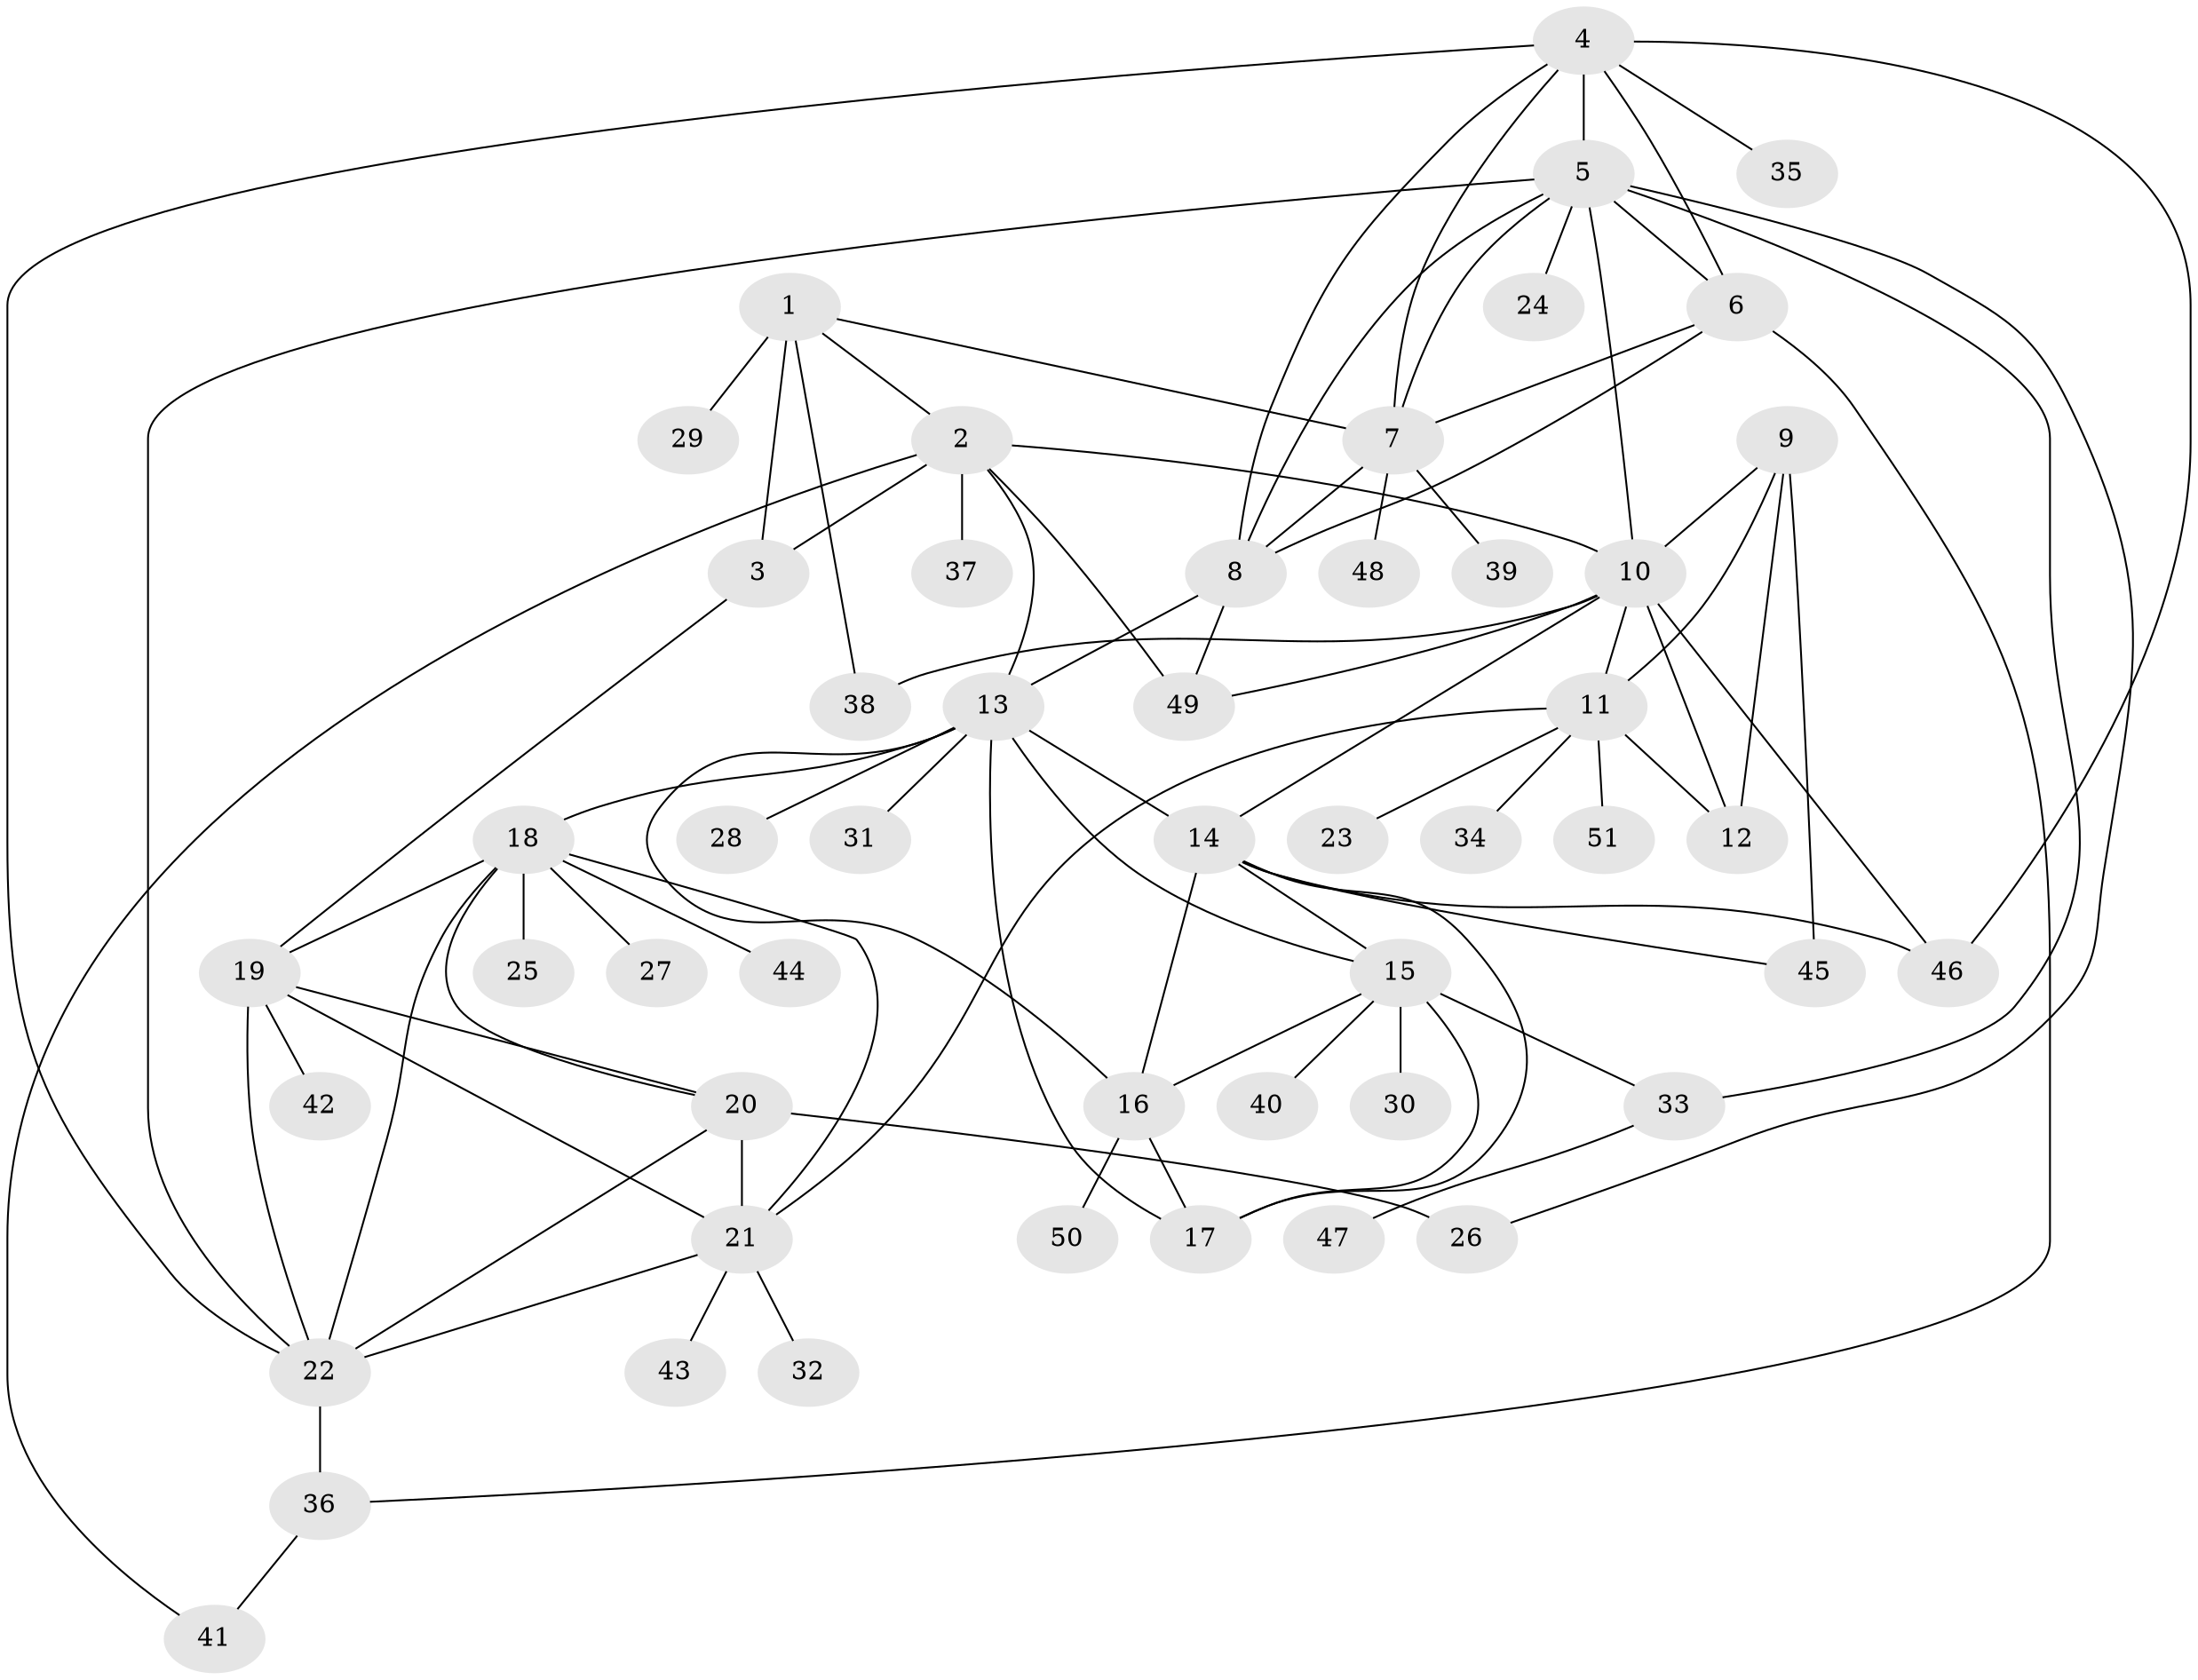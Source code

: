 // original degree distribution, {8: 0.0594059405940594, 5: 0.0297029702970297, 11: 0.009900990099009901, 6: 0.039603960396039604, 7: 0.0594059405940594, 13: 0.009900990099009901, 9: 0.019801980198019802, 10: 0.019801980198019802, 1: 0.5346534653465347, 2: 0.18811881188118812, 4: 0.019801980198019802, 3: 0.009900990099009901}
// Generated by graph-tools (version 1.1) at 2025/37/03/09/25 02:37:46]
// undirected, 51 vertices, 89 edges
graph export_dot {
graph [start="1"]
  node [color=gray90,style=filled];
  1;
  2;
  3;
  4;
  5;
  6;
  7;
  8;
  9;
  10;
  11;
  12;
  13;
  14;
  15;
  16;
  17;
  18;
  19;
  20;
  21;
  22;
  23;
  24;
  25;
  26;
  27;
  28;
  29;
  30;
  31;
  32;
  33;
  34;
  35;
  36;
  37;
  38;
  39;
  40;
  41;
  42;
  43;
  44;
  45;
  46;
  47;
  48;
  49;
  50;
  51;
  1 -- 2 [weight=3.0];
  1 -- 3 [weight=3.0];
  1 -- 7 [weight=1.0];
  1 -- 29 [weight=3.0];
  1 -- 38 [weight=1.0];
  2 -- 3 [weight=1.0];
  2 -- 10 [weight=1.0];
  2 -- 13 [weight=1.0];
  2 -- 37 [weight=1.0];
  2 -- 41 [weight=1.0];
  2 -- 49 [weight=2.0];
  3 -- 19 [weight=1.0];
  4 -- 5 [weight=4.0];
  4 -- 6 [weight=1.0];
  4 -- 7 [weight=1.0];
  4 -- 8 [weight=1.0];
  4 -- 22 [weight=1.0];
  4 -- 35 [weight=1.0];
  4 -- 46 [weight=2.0];
  5 -- 6 [weight=1.0];
  5 -- 7 [weight=1.0];
  5 -- 8 [weight=1.0];
  5 -- 10 [weight=1.0];
  5 -- 22 [weight=1.0];
  5 -- 24 [weight=1.0];
  5 -- 26 [weight=1.0];
  5 -- 33 [weight=1.0];
  6 -- 7 [weight=1.0];
  6 -- 8 [weight=1.0];
  6 -- 36 [weight=1.0];
  7 -- 8 [weight=1.0];
  7 -- 39 [weight=1.0];
  7 -- 48 [weight=1.0];
  8 -- 13 [weight=1.0];
  8 -- 49 [weight=1.0];
  9 -- 10 [weight=2.0];
  9 -- 11 [weight=1.0];
  9 -- 12 [weight=1.0];
  9 -- 45 [weight=2.0];
  10 -- 11 [weight=2.0];
  10 -- 12 [weight=2.0];
  10 -- 14 [weight=1.0];
  10 -- 38 [weight=1.0];
  10 -- 46 [weight=1.0];
  10 -- 49 [weight=1.0];
  11 -- 12 [weight=1.0];
  11 -- 21 [weight=1.0];
  11 -- 23 [weight=1.0];
  11 -- 34 [weight=1.0];
  11 -- 51 [weight=1.0];
  13 -- 14 [weight=1.0];
  13 -- 15 [weight=1.0];
  13 -- 16 [weight=1.0];
  13 -- 17 [weight=1.0];
  13 -- 18 [weight=1.0];
  13 -- 28 [weight=1.0];
  13 -- 31 [weight=1.0];
  14 -- 15 [weight=1.0];
  14 -- 16 [weight=1.0];
  14 -- 17 [weight=1.0];
  14 -- 45 [weight=1.0];
  14 -- 46 [weight=1.0];
  15 -- 16 [weight=1.0];
  15 -- 17 [weight=1.0];
  15 -- 30 [weight=3.0];
  15 -- 33 [weight=1.0];
  15 -- 40 [weight=1.0];
  16 -- 17 [weight=1.0];
  16 -- 50 [weight=1.0];
  18 -- 19 [weight=1.0];
  18 -- 20 [weight=1.0];
  18 -- 21 [weight=1.0];
  18 -- 22 [weight=1.0];
  18 -- 25 [weight=1.0];
  18 -- 27 [weight=1.0];
  18 -- 44 [weight=1.0];
  19 -- 20 [weight=1.0];
  19 -- 21 [weight=1.0];
  19 -- 22 [weight=1.0];
  19 -- 42 [weight=1.0];
  20 -- 21 [weight=1.0];
  20 -- 22 [weight=1.0];
  20 -- 26 [weight=3.0];
  21 -- 22 [weight=1.0];
  21 -- 32 [weight=1.0];
  21 -- 43 [weight=1.0];
  22 -- 36 [weight=1.0];
  33 -- 47 [weight=1.0];
  36 -- 41 [weight=1.0];
}
